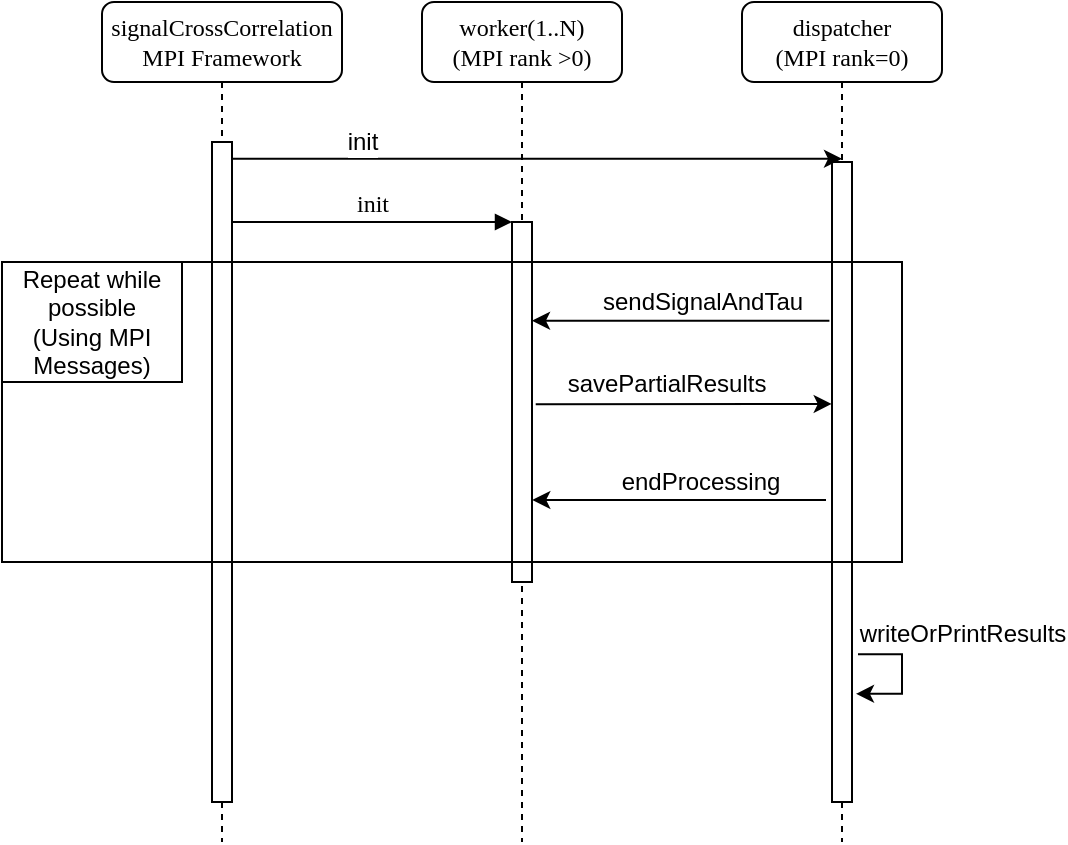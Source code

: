 <mxfile version="13.1.14" type="device"><diagram id="dCAZ0jJDggx65TY4Nzzt" name="Page-1"><mxGraphModel dx="1108" dy="689" grid="1" gridSize="10" guides="1" tooltips="1" connect="1" arrows="1" fold="1" page="1" pageScale="1" pageWidth="850" pageHeight="1100" math="0" shadow="0"><root><mxCell id="0"/><mxCell id="1" parent="0"/><mxCell id="PxMU7CGm9svxLv-FXzDT-1" value="worker(1..N)&lt;br&gt;(MPI rank &amp;gt;0)" style="shape=umlLifeline;perimeter=lifelinePerimeter;whiteSpace=wrap;html=1;container=1;collapsible=0;recursiveResize=0;outlineConnect=0;rounded=1;shadow=0;comic=0;labelBackgroundColor=none;strokeWidth=1;fontFamily=Verdana;fontSize=12;align=center;" parent="1" vertex="1"><mxGeometry x="240" y="80" width="100" height="420" as="geometry"/></mxCell><mxCell id="PxMU7CGm9svxLv-FXzDT-2" value="" style="html=1;points=[];perimeter=orthogonalPerimeter;rounded=0;shadow=0;comic=0;labelBackgroundColor=none;strokeWidth=1;fontFamily=Verdana;fontSize=12;align=center;" parent="PxMU7CGm9svxLv-FXzDT-1" vertex="1"><mxGeometry x="45" y="110" width="10" height="180" as="geometry"/></mxCell><mxCell id="PxMU7CGm9svxLv-FXzDT-3" value="dispatcher&lt;br&gt;(MPI rank=0)" style="shape=umlLifeline;perimeter=lifelinePerimeter;whiteSpace=wrap;html=1;container=1;collapsible=0;recursiveResize=0;outlineConnect=0;rounded=1;shadow=0;comic=0;labelBackgroundColor=none;strokeWidth=1;fontFamily=Verdana;fontSize=12;align=center;" parent="1" vertex="1"><mxGeometry x="400" y="80" width="100" height="420" as="geometry"/></mxCell><mxCell id="PxMU7CGm9svxLv-FXzDT-4" value="" style="html=1;points=[];perimeter=orthogonalPerimeter;rounded=0;shadow=0;comic=0;labelBackgroundColor=none;strokeWidth=1;fontFamily=Verdana;fontSize=12;align=center;" parent="PxMU7CGm9svxLv-FXzDT-3" vertex="1"><mxGeometry x="45" y="80" width="10" height="320" as="geometry"/></mxCell><mxCell id="PxMU7CGm9svxLv-FXzDT-20" style="edgeStyle=orthogonalEdgeStyle;rounded=0;orthogonalLoop=1;jettySize=auto;html=1;entryX=1.2;entryY=0.831;entryDx=0;entryDy=0;entryPerimeter=0;exitX=1.3;exitY=0.769;exitDx=0;exitDy=0;exitPerimeter=0;" parent="PxMU7CGm9svxLv-FXzDT-3" source="PxMU7CGm9svxLv-FXzDT-4" target="PxMU7CGm9svxLv-FXzDT-4" edge="1"><mxGeometry relative="1" as="geometry"><mxPoint x="-245" y="330.0" as="sourcePoint"/><mxPoint x="44.5" y="330.0" as="targetPoint"/><Array as="points"><mxPoint x="80" y="326"/><mxPoint x="80" y="346"/></Array></mxGeometry></mxCell><mxCell id="PxMU7CGm9svxLv-FXzDT-21" value="writeOrPrintResults" style="text;html=1;align=center;verticalAlign=middle;resizable=0;points=[];labelBackgroundColor=#ffffff;" parent="PxMU7CGm9svxLv-FXzDT-20" vertex="1" connectable="0"><mxGeometry x="-0.595" y="2" relative="1" as="geometry"><mxPoint x="39" y="-8.3" as="offset"/></mxGeometry></mxCell><mxCell id="PxMU7CGm9svxLv-FXzDT-10" value="signalCrossCorrelation&lt;br&gt;MPI Framework" style="shape=umlLifeline;perimeter=lifelinePerimeter;whiteSpace=wrap;html=1;container=1;collapsible=0;recursiveResize=0;outlineConnect=0;rounded=1;shadow=0;comic=0;labelBackgroundColor=none;strokeWidth=1;fontFamily=Verdana;fontSize=12;align=center;" parent="1" vertex="1"><mxGeometry x="80" y="80" width="120" height="420" as="geometry"/></mxCell><mxCell id="PxMU7CGm9svxLv-FXzDT-11" value="" style="html=1;points=[];perimeter=orthogonalPerimeter;rounded=0;shadow=0;comic=0;labelBackgroundColor=none;strokeWidth=1;fontFamily=Verdana;fontSize=12;align=center;" parent="PxMU7CGm9svxLv-FXzDT-10" vertex="1"><mxGeometry x="55" y="70" width="10" height="330" as="geometry"/></mxCell><mxCell id="PxMU7CGm9svxLv-FXzDT-12" value="init" style="html=1;verticalAlign=bottom;endArrow=block;entryX=0;entryY=0;labelBackgroundColor=none;fontFamily=Verdana;fontSize=12;edgeStyle=elbowEdgeStyle;elbow=vertical;" parent="1" source="PxMU7CGm9svxLv-FXzDT-11" target="PxMU7CGm9svxLv-FXzDT-2" edge="1"><mxGeometry relative="1" as="geometry"><mxPoint x="220" y="190" as="sourcePoint"/></mxGeometry></mxCell><mxCell id="PxMU7CGm9svxLv-FXzDT-13" style="rounded=0;orthogonalLoop=1;jettySize=auto;html=1;entryX=0.5;entryY=-0.005;entryDx=0;entryDy=0;entryPerimeter=0;" parent="1" source="PxMU7CGm9svxLv-FXzDT-11" target="PxMU7CGm9svxLv-FXzDT-4" edge="1"><mxGeometry relative="1" as="geometry"/></mxCell><mxCell id="PxMU7CGm9svxLv-FXzDT-14" value="init" style="text;html=1;align=center;verticalAlign=middle;resizable=0;points=[];labelBackgroundColor=#ffffff;" parent="PxMU7CGm9svxLv-FXzDT-13" vertex="1" connectable="0"><mxGeometry x="-0.573" y="3" relative="1" as="geometry"><mxPoint y="-6" as="offset"/></mxGeometry></mxCell><mxCell id="PxMU7CGm9svxLv-FXzDT-19" value="Repeat while&lt;br&gt;possible&lt;br&gt;(Using MPI Messages)" style="rounded=0;whiteSpace=wrap;html=1;fillColor=none;" parent="1" vertex="1"><mxGeometry x="30" y="210" width="90" height="60" as="geometry"/></mxCell><mxCell id="PxMU7CGm9svxLv-FXzDT-7" style="edgeStyle=none;rounded=0;orthogonalLoop=1;jettySize=auto;html=1;entryX=-0.014;entryY=0.378;entryDx=0;entryDy=0;entryPerimeter=0;exitX=1.186;exitY=0.506;exitDx=0;exitDy=0;exitPerimeter=0;" parent="1" target="PxMU7CGm9svxLv-FXzDT-4" edge="1" source="PxMU7CGm9svxLv-FXzDT-2"><mxGeometry relative="1" as="geometry"><mxPoint x="295" y="310.52" as="sourcePoint"/><mxPoint x="439.5" y="310.52" as="targetPoint"/></mxGeometry></mxCell><mxCell id="PxMU7CGm9svxLv-FXzDT-8" value="savePartialResults" style="text;html=1;align=center;verticalAlign=middle;resizable=0;points=[];labelBackgroundColor=#ffffff;" parent="PxMU7CGm9svxLv-FXzDT-7" vertex="1" connectable="0"><mxGeometry x="-0.13" y="-1" relative="1" as="geometry"><mxPoint y="-11" as="offset"/></mxGeometry></mxCell><mxCell id="PxMU7CGm9svxLv-FXzDT-15" style="edgeStyle=none;rounded=0;orthogonalLoop=1;jettySize=auto;html=1;exitX=-0.129;exitY=0.248;exitDx=0;exitDy=0;exitPerimeter=0;" parent="1" source="PxMU7CGm9svxLv-FXzDT-4" target="PxMU7CGm9svxLv-FXzDT-2" edge="1"><mxGeometry relative="1" as="geometry"><mxPoint x="440.33" y="239.08" as="sourcePoint"/></mxGeometry></mxCell><mxCell id="PxMU7CGm9svxLv-FXzDT-16" value="sendSignalAndTau" style="text;html=1;align=center;verticalAlign=middle;resizable=0;points=[];labelBackgroundColor=#ffffff;" parent="PxMU7CGm9svxLv-FXzDT-15" vertex="1" connectable="0"><mxGeometry x="-0.253" y="2" relative="1" as="geometry"><mxPoint x="-8.28" y="-11.36" as="offset"/></mxGeometry></mxCell><mxCell id="8ypnze8azJm9esexR3A2-1" style="edgeStyle=none;rounded=0;orthogonalLoop=1;jettySize=auto;html=1;entryX=1.014;entryY=0.772;entryDx=0;entryDy=0;entryPerimeter=0;" edge="1" parent="1" target="PxMU7CGm9svxLv-FXzDT-2"><mxGeometry relative="1" as="geometry"><mxPoint x="442" y="329" as="sourcePoint"/><mxPoint x="305" y="249.36" as="targetPoint"/></mxGeometry></mxCell><mxCell id="8ypnze8azJm9esexR3A2-2" value="endProcessing" style="text;html=1;align=center;verticalAlign=middle;resizable=0;points=[];labelBackgroundColor=#ffffff;" vertex="1" connectable="0" parent="8ypnze8azJm9esexR3A2-1"><mxGeometry x="-0.253" y="2" relative="1" as="geometry"><mxPoint x="-8.28" y="-11.36" as="offset"/></mxGeometry></mxCell><mxCell id="PxMU7CGm9svxLv-FXzDT-18" value="" style="rounded=0;whiteSpace=wrap;html=1;fillColor=none;" parent="1" vertex="1"><mxGeometry x="30" y="210" width="450" height="150" as="geometry"/></mxCell></root></mxGraphModel></diagram></mxfile>